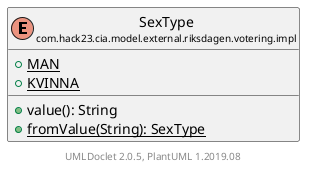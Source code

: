 @startuml
    set namespaceSeparator none
    hide empty fields
    hide empty methods

    enum "<size:14>SexType\n<size:10>com.hack23.cia.model.external.riksdagen.votering.impl" as com.hack23.cia.model.external.riksdagen.votering.impl.SexType [[SexType.html]] {
        {static} +MAN
        {static} +KVINNA
        +value(): String
        {static} +fromValue(String): SexType
    }

    center footer UMLDoclet 2.0.5, PlantUML 1.2019.08
@enduml
